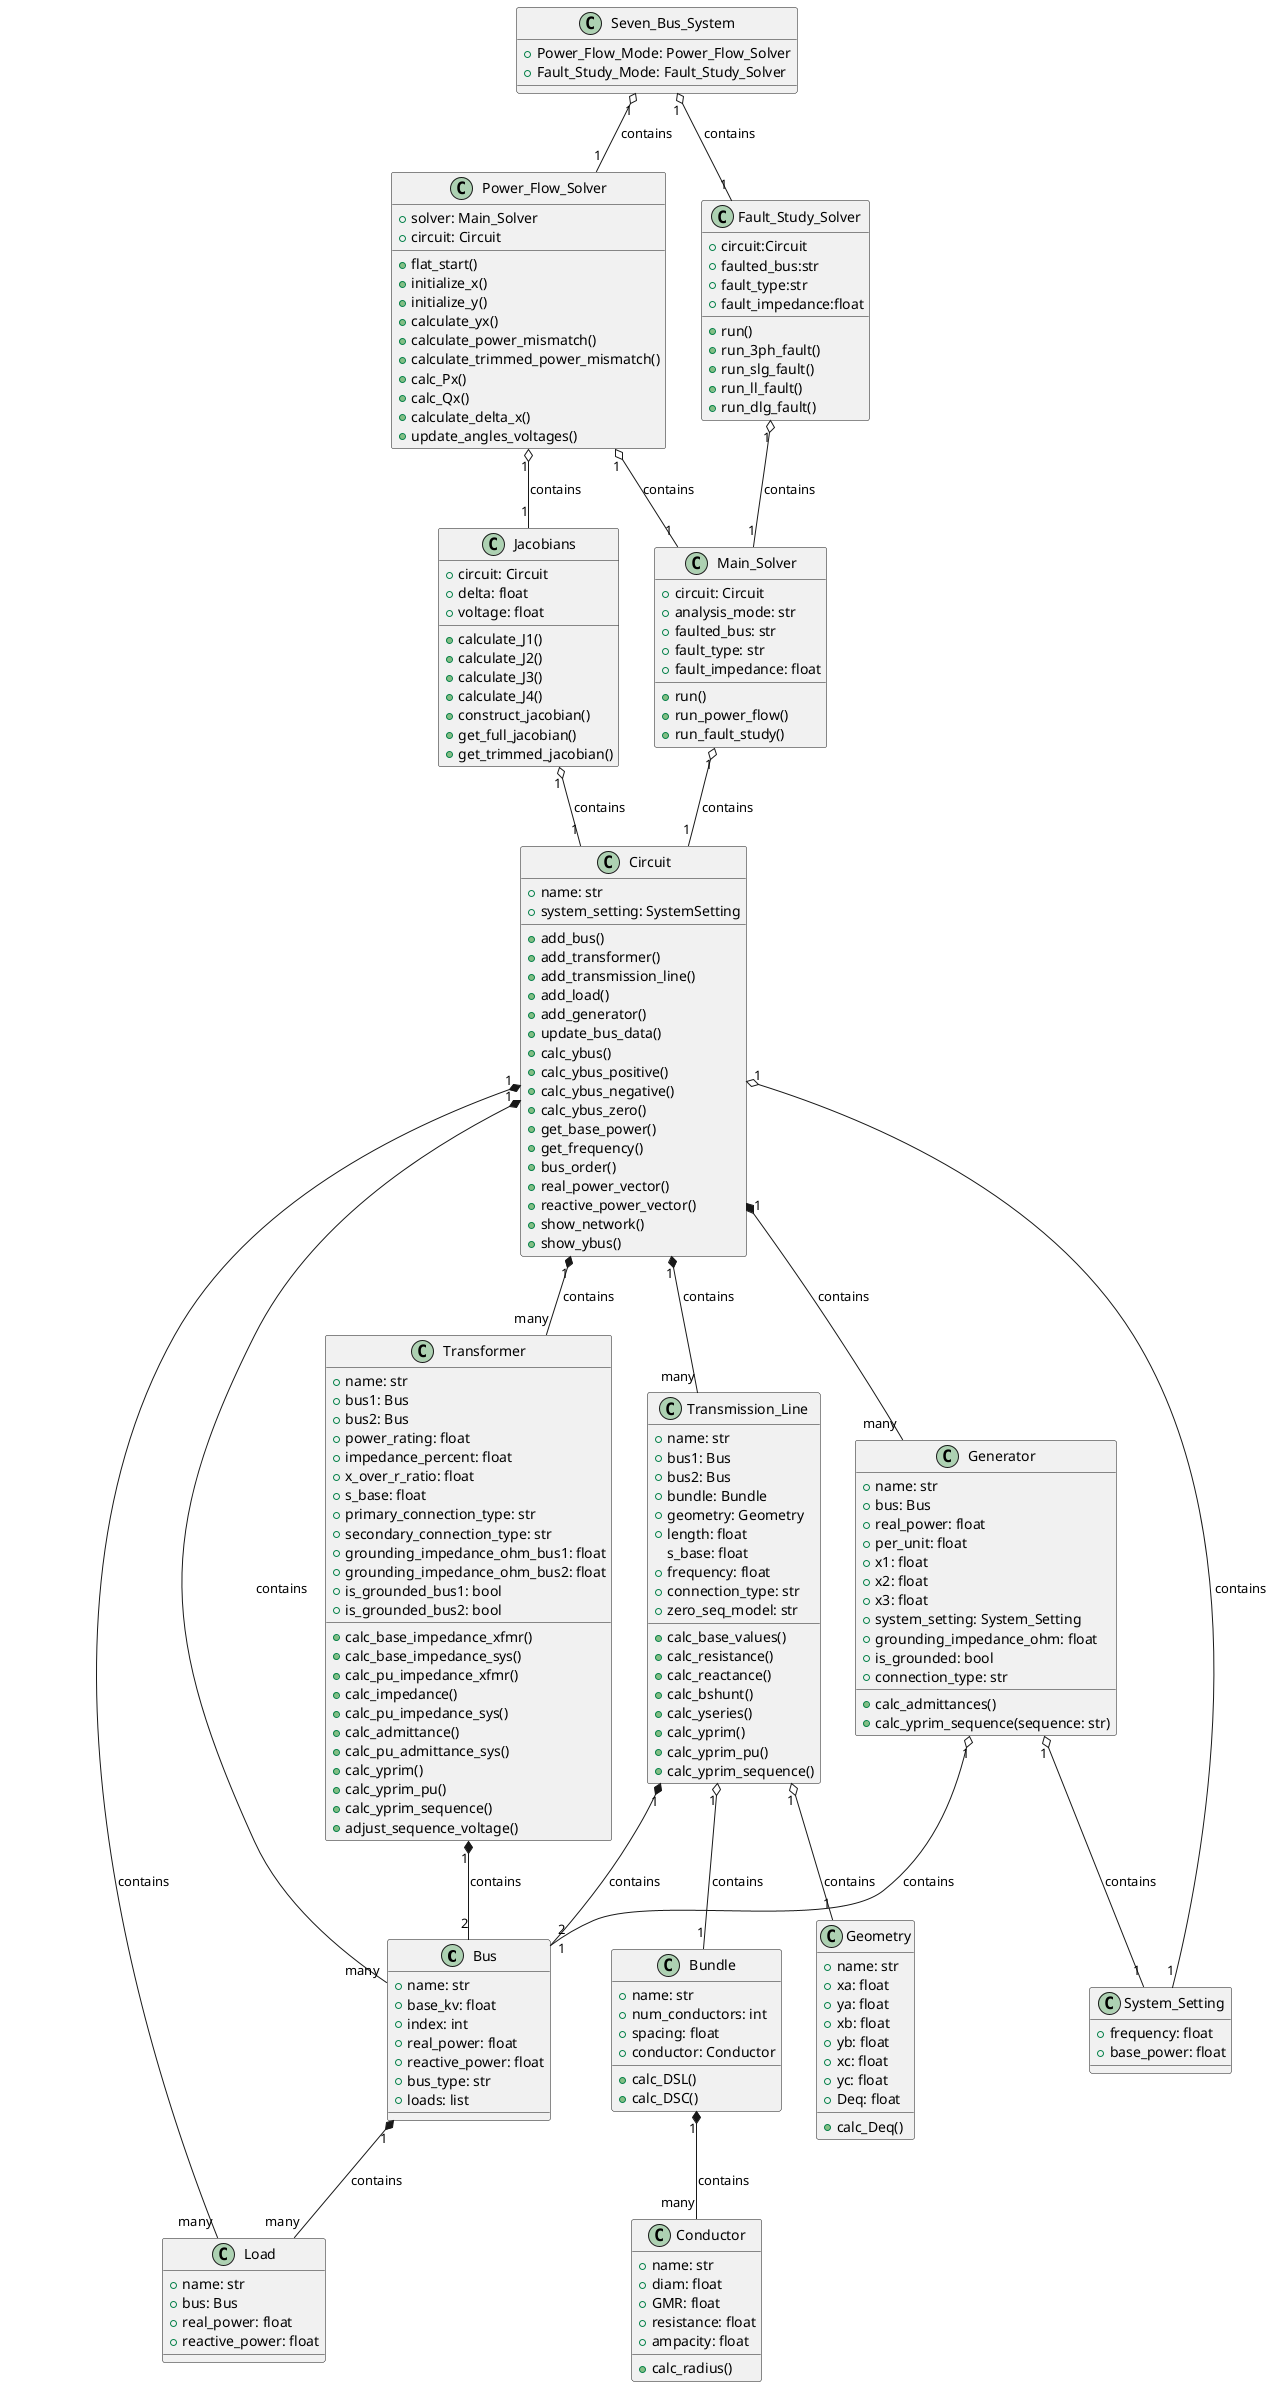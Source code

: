 @startuml
class Bus {
    + name: str
    + base_kv: float
    + index: int
    + real_power: float
    + reactive_power: float
    + bus_type: str
    + loads: list
}
class Transformer {
    + name: str
    + bus1: Bus
    + bus2: Bus
    + power_rating: float
    + impedance_percent: float
    + x_over_r_ratio: float
    + s_base: float
    + primary_connection_type: str
    + secondary_connection_type: str
    + grounding_impedance_ohm_bus1: float
    + grounding_impedance_ohm_bus2: float
    + is_grounded_bus1: bool
    + is_grounded_bus2: bool
    + calc_base_impedance_xfmr()
    + calc_base_impedance_sys()
    + calc_pu_impedance_xfmr()
    + calc_impedance()
    + calc_pu_impedance_sys()
    + calc_admittance()
    + calc_pu_admittance_sys()
    + calc_yprim()
    + calc_yprim_pu()
    + calc_yprim_sequence()
    + adjust_sequence_voltage()
}
class Transmission_Line {
    + name: str
    + bus1: Bus
    + bus2: Bus
    + bundle: Bundle
    + geometry: Geometry
    + length: float
    s_base: float
    + frequency: float
    + connection_type: str
    + zero_seq_model: str
    + calc_base_values()
    + calc_resistance()
    + calc_reactance()
    + calc_bshunt()
    + calc_yseries()
    + calc_yprim()
    + calc_yprim_pu()
    + calc_yprim_sequence()
}
class Bundle {
    + name: str
    + num_conductors: int
    + spacing: float
    + conductor: Conductor
    + calc_DSL()
    + calc_DSC()
}
class Conductor {
    + name: str
    + diam: float
    + GMR: float
    + resistance: float
    + ampacity: float
    + calc_radius()
}
class Geometry {
    + name: str
    + xa: float
    + ya: float
    + xb: float
    + yb: float
    + xc: float
    + yc: float
    + Deq: float
    + calc_Deq()
}
class Load {
    + name: str
    + bus: Bus
    + real_power: float
    + reactive_power: float
}
class Generator {
    + name: str
    + bus: Bus
    + real_power: float
    + per_unit: float
    + x1: float
    + x2: float
    + x3: float
    + system_setting: System_Setting
    + grounding_impedance_ohm: float
    + is_grounded: bool
    + connection_type: str
    + calc_admittances()
    + calc_yprim_sequence(sequence: str)
}
class System_Setting {
    + frequency: float
    + base_power: float
}
class Circuit {
    + name: str
    + system_setting: SystemSetting
    + add_bus()
    + add_transformer()
    + add_transmission_line()
    + add_load()
    + add_generator()
    + update_bus_data()
    + calc_ybus()
    + calc_ybus_positive()
    + calc_ybus_negative()
    + calc_ybus_zero()
    + get_base_power()
    + get_frequency()
    + bus_order()
    + real_power_vector()
    + reactive_power_vector()
    + show_network()
    + show_ybus()
}
class Main_Solver {
    + circuit: Circuit
    + analysis_mode: str
    + faulted_bus: str
    + fault_type: str
    + fault_impedance: float
    + run()
    + run_power_flow()
    + run_fault_study()
}
class Power_Flow_Solver {
    + solver: Main_Solver
    + circuit: Circuit
    + flat_start()
    + initialize_x()
    + initialize_y()
    + calculate_yx()
    + calculate_power_mismatch()
    + calculate_trimmed_power_mismatch()
    + calc_Px()
    + calc_Qx()
    + calculate_delta_x()
    + update_angles_voltages()
}
class Jacobians {
    + circuit: Circuit
    + delta: float
    + voltage: float
    + calculate_J1()
    + calculate_J2()
    + calculate_J3()
    + calculate_J4()
    + construct_jacobian()
    + get_full_jacobian()
    + get_trimmed_jacobian()
}
class Fault_Study_Solver {
    + circuit:Circuit
    + faulted_bus:str
    + fault_type:str
    + fault_impedance:float
    + run()
    + run_3ph_fault()
    + run_slg_fault()
    + run_ll_fault()
    + run_dlg_fault()
}
class Seven_Bus_System {
    + Power_Flow_Mode: Power_Flow_Solver
    + Fault_Study_Mode: Fault_Study_Solver
}

Transformer "1" *-- "2" Bus: contains
Transmission_Line "1" *-- "2" Bus: contains
Transmission_Line "1" o-- "1" Bundle: contains
Transmission_Line "1" o-- "1" Geometry: contains
Bundle "1" *-- "many" Conductor: contains
Bus "1" *-- "many" Load: contains
Generator "1" o-- "1" Bus: contains
Generator "1" o-- "1" System_Setting: contains
Circuit "1" o-- "1" System_Setting: contains
Circuit "1" *-- "many" Bus: contains
Circuit "1" *-- "many" Transformer: contains
Circuit "1" *-- "many" Transmission_Line: contains
Circuit "1" *-- "many" Load: contains
Circuit "1" *-- "many" Generator: contains
Main_Solver "1" o-- "1" Circuit: contains
Power_Flow_Solver "1" o-- "1" Main_Solver: contains
Power_Flow_Solver "1" o-- "1" Jacobians: contains
Jacobians "1" o-- "1" Circuit: contains
Fault_Study_Solver "1" o-- "1" Main_Solver: contains
Seven_Bus_System "1" o-- "1" Power_Flow_Solver: contains
Seven_Bus_System "1" o-- "1" Fault_Study_Solver: contains
@enduml